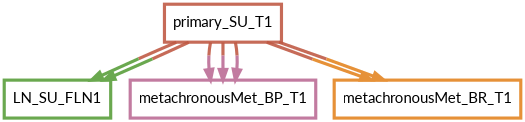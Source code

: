 digraph  {
dpi=600;size=3.5;
LN_SU_FLN1 [color="#6aa84fff", fillcolor=white, fontname=Lato, penwidth="3.0", shape=box];
metachronousMet_BP_T1 [color="#c27ba0ff", fillcolor=white, fontname=Lato, penwidth="3.0", shape=box];
metachronousMet_BR_T1 [color="#e69138ff", fillcolor=white, fontname=Lato, penwidth="3.0", shape=box];
primary_SU_T1 [color="#be5742e1", fillcolor=white, fontname=Lato, penwidth="3.0", shape=box];
primary_SU_T1 -> LN_SU_FLN1  [color="#be5742e1;0.5:#6aa84fff", key=0, penwidth=3];
primary_SU_T1 -> LN_SU_FLN1  [color="#be5742e1;0.5:#6aa84fff", key=1, penwidth=3];
primary_SU_T1 -> metachronousMet_BP_T1  [color="#be5742e1;0.5:#c27ba0ff", key=0, penwidth=3];
primary_SU_T1 -> metachronousMet_BP_T1  [color="#be5742e1;0.5:#c27ba0ff", key=1, penwidth=3];
primary_SU_T1 -> metachronousMet_BP_T1  [color="#be5742e1;0.5:#c27ba0ff", key=2, penwidth=3];
primary_SU_T1 -> metachronousMet_BR_T1  [color="#be5742e1;0.5:#e69138ff", key=0, penwidth=3];
primary_SU_T1 -> metachronousMet_BR_T1  [color="#be5742e1;0.5:#e69138ff", key=1, penwidth=3];
}

